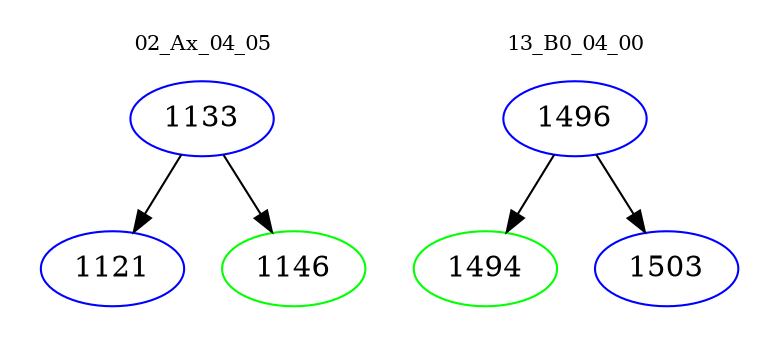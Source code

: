 digraph{
subgraph cluster_0 {
color = white
label = "02_Ax_04_05";
fontsize=10;
T0_1133 [label="1133", color="blue"]
T0_1133 -> T0_1121 [color="black"]
T0_1121 [label="1121", color="blue"]
T0_1133 -> T0_1146 [color="black"]
T0_1146 [label="1146", color="green"]
}
subgraph cluster_1 {
color = white
label = "13_B0_04_00";
fontsize=10;
T1_1496 [label="1496", color="blue"]
T1_1496 -> T1_1494 [color="black"]
T1_1494 [label="1494", color="green"]
T1_1496 -> T1_1503 [color="black"]
T1_1503 [label="1503", color="blue"]
}
}
